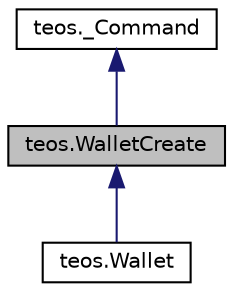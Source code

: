 digraph "teos.WalletCreate"
{
  edge [fontname="Helvetica",fontsize="10",labelfontname="Helvetica",labelfontsize="10"];
  node [fontname="Helvetica",fontsize="10",shape=record];
  Node0 [label="teos.WalletCreate",height=0.2,width=0.4,color="black", fillcolor="grey75", style="filled", fontcolor="black"];
  Node1 -> Node0 [dir="back",color="midnightblue",fontsize="10",style="solid",fontname="Helvetica"];
  Node1 [label="teos._Command",height=0.2,width=0.4,color="black", fillcolor="white", style="filled",URL="$classteos_1_1__Command.html",tooltip="teos commands "];
  Node0 -> Node2 [dir="back",color="midnightblue",fontsize="10",style="solid",fontname="Helvetica"];
  Node2 [label="teos.Wallet",height=0.2,width=0.4,color="black", fillcolor="white", style="filled",URL="$classteos_1_1Wallet.html"];
}
